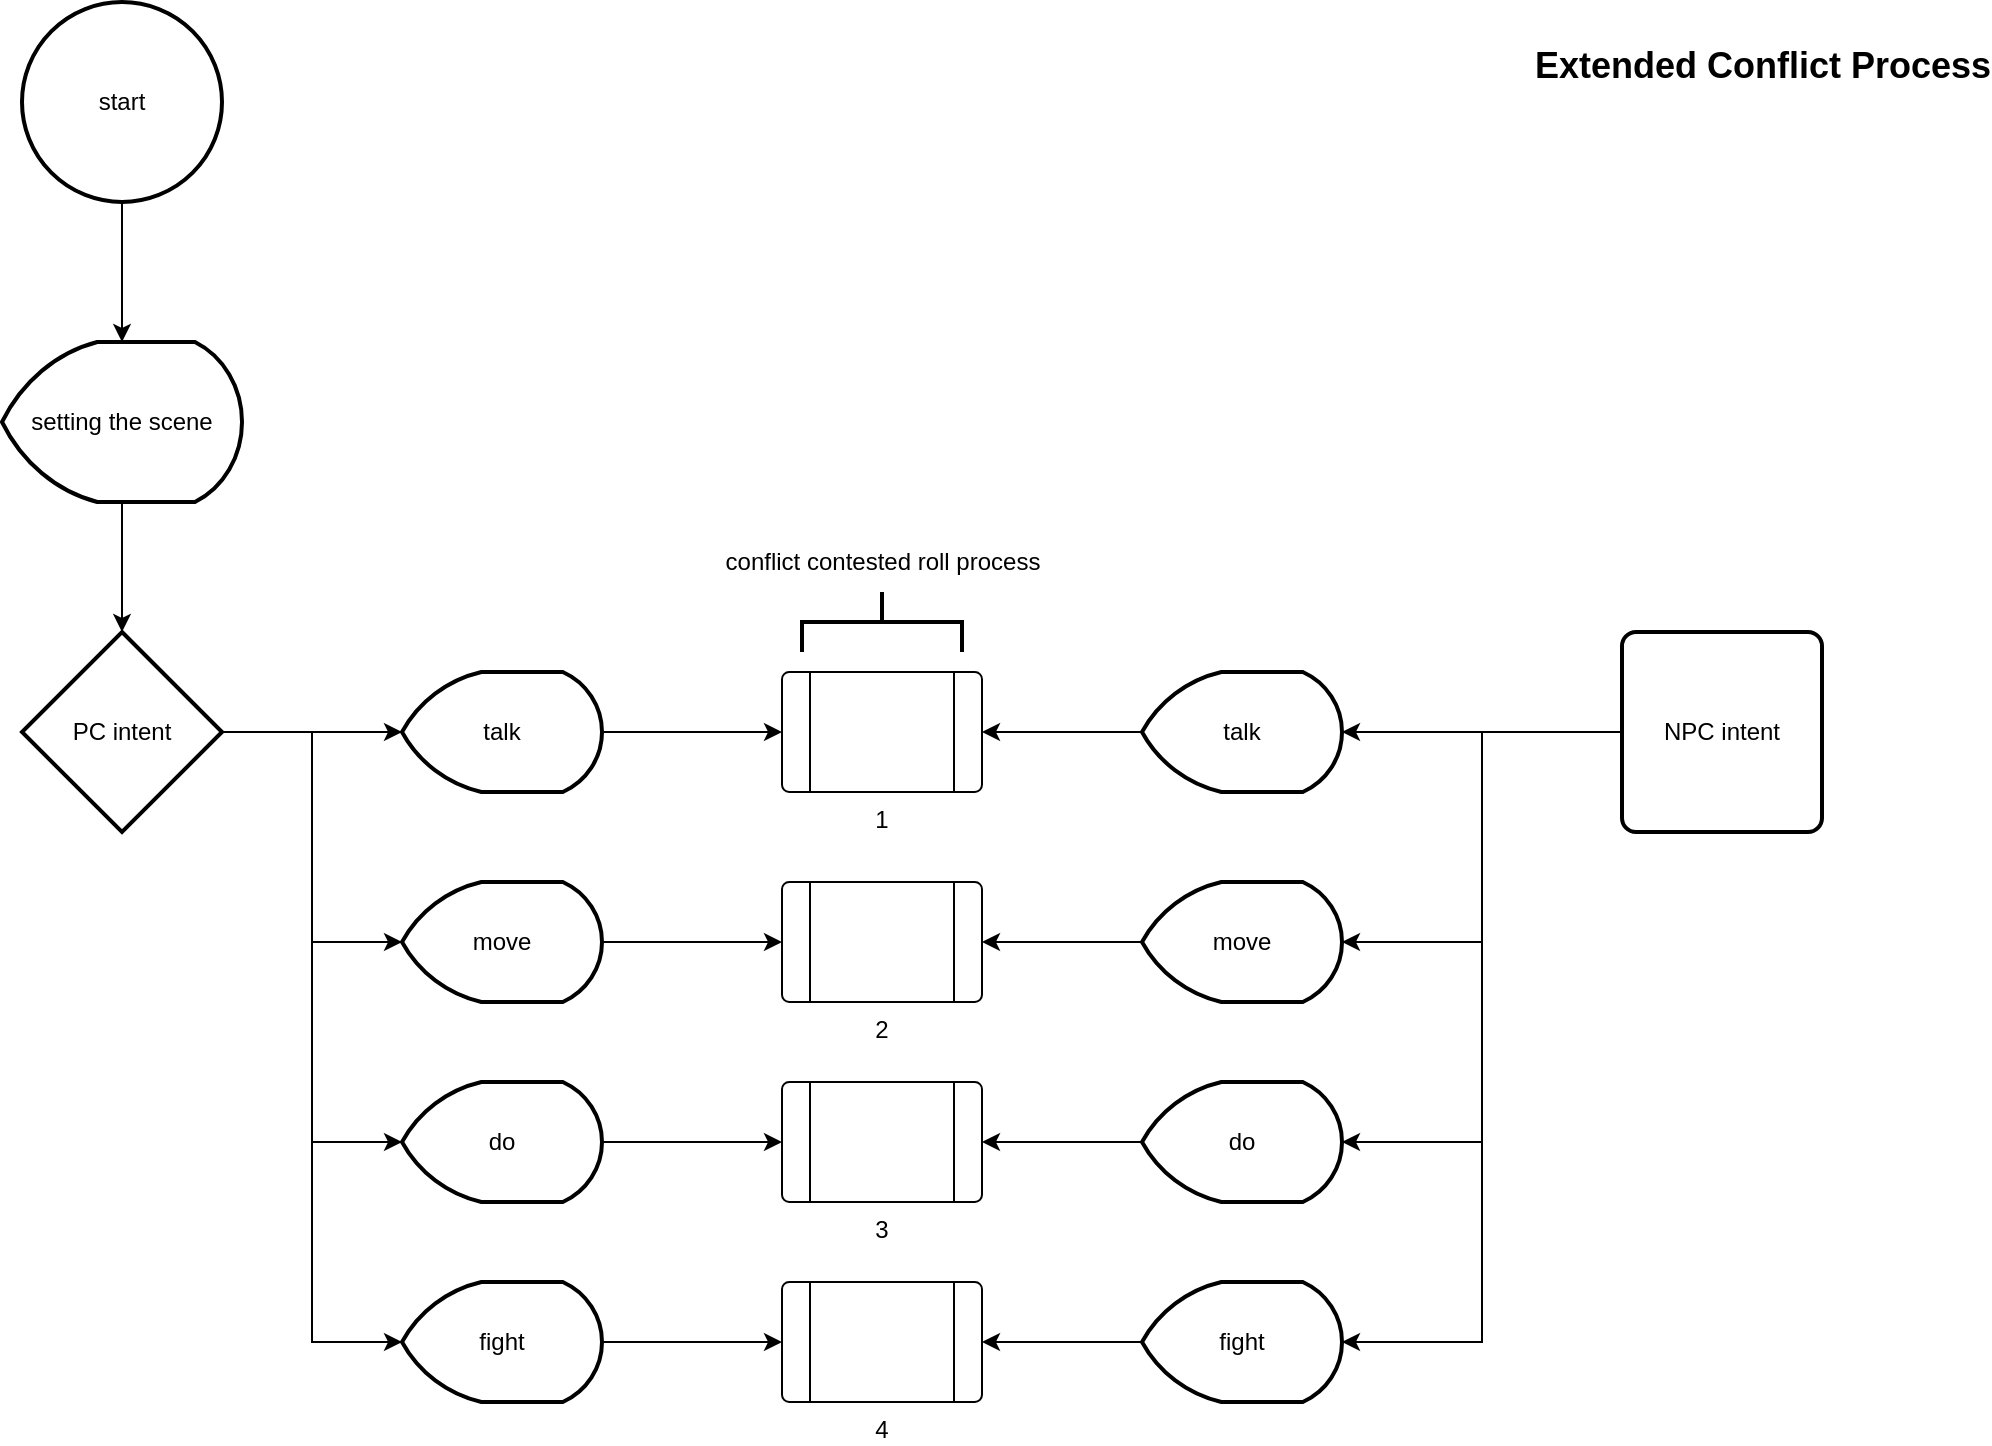 <mxfile version="13.7.9" type="device"><diagram name="Page-1" id="74e2e168-ea6b-b213-b513-2b3c1d86103e"><mxGraphModel dx="2398" dy="759" grid="1" gridSize="10" guides="1" tooltips="1" connect="1" arrows="1" fold="1" page="1" pageScale="1" pageWidth="1100" pageHeight="850" background="#ffffff" math="0" shadow="0"><root><mxCell id="0"/><mxCell id="1" parent="0"/><mxCell id="gvWh40-xpIGaYrcCHzja-4" value="" style="edgeStyle=orthogonalEdgeStyle;rounded=0;orthogonalLoop=1;jettySize=auto;html=1;" edge="1" parent="1" source="TBrfaf9ddiv9q6iaesw9-4" target="gvWh40-xpIGaYrcCHzja-2"><mxGeometry relative="1" as="geometry"/></mxCell><mxCell id="TBrfaf9ddiv9q6iaesw9-4" value="start" style="strokeWidth=2;html=1;shape=mxgraph.flowchart.start_2;whiteSpace=wrap;" parent="1" vertex="1"><mxGeometry x="10" y="10" width="100" height="100" as="geometry"/></mxCell><mxCell id="gvWh40-xpIGaYrcCHzja-1" value="&lt;font style=&quot;font-size: 18px&quot;&gt;Extended Conflict Process&lt;/font&gt;" style="text;strokeColor=none;fillColor=none;html=1;fontSize=24;fontStyle=1;verticalAlign=middle;align=center;" vertex="1" parent="1"><mxGeometry x="830" y="20" width="100" height="40" as="geometry"/></mxCell><mxCell id="gvWh40-xpIGaYrcCHzja-6" style="edgeStyle=orthogonalEdgeStyle;rounded=0;orthogonalLoop=1;jettySize=auto;html=1;entryX=0.5;entryY=0;entryDx=0;entryDy=0;entryPerimeter=0;" edge="1" parent="1" source="gvWh40-xpIGaYrcCHzja-2" target="gvWh40-xpIGaYrcCHzja-5"><mxGeometry relative="1" as="geometry"/></mxCell><mxCell id="gvWh40-xpIGaYrcCHzja-2" value="setting the scene" style="strokeWidth=2;html=1;shape=mxgraph.flowchart.display;whiteSpace=wrap;" vertex="1" parent="1"><mxGeometry y="180" width="120" height="80" as="geometry"/></mxCell><mxCell id="gvWh40-xpIGaYrcCHzja-14" value="" style="edgeStyle=orthogonalEdgeStyle;rounded=0;orthogonalLoop=1;jettySize=auto;html=1;" edge="1" parent="1" source="gvWh40-xpIGaYrcCHzja-5" target="gvWh40-xpIGaYrcCHzja-8"><mxGeometry relative="1" as="geometry"/></mxCell><mxCell id="gvWh40-xpIGaYrcCHzja-21" style="edgeStyle=orthogonalEdgeStyle;rounded=0;orthogonalLoop=1;jettySize=auto;html=1;entryX=0;entryY=0.5;entryDx=0;entryDy=0;entryPerimeter=0;" edge="1" parent="1" source="gvWh40-xpIGaYrcCHzja-5" target="gvWh40-xpIGaYrcCHzja-11"><mxGeometry relative="1" as="geometry"><mxPoint x="60" y="690" as="targetPoint"/></mxGeometry></mxCell><mxCell id="gvWh40-xpIGaYrcCHzja-22" style="edgeStyle=orthogonalEdgeStyle;rounded=0;orthogonalLoop=1;jettySize=auto;html=1;entryX=0;entryY=0.5;entryDx=0;entryDy=0;entryPerimeter=0;" edge="1" parent="1" source="gvWh40-xpIGaYrcCHzja-5" target="gvWh40-xpIGaYrcCHzja-12"><mxGeometry relative="1" as="geometry"/></mxCell><mxCell id="gvWh40-xpIGaYrcCHzja-23" style="edgeStyle=orthogonalEdgeStyle;rounded=0;orthogonalLoop=1;jettySize=auto;html=1;entryX=0;entryY=0.5;entryDx=0;entryDy=0;entryPerimeter=0;" edge="1" parent="1" source="gvWh40-xpIGaYrcCHzja-5" target="gvWh40-xpIGaYrcCHzja-13"><mxGeometry relative="1" as="geometry"/></mxCell><mxCell id="gvWh40-xpIGaYrcCHzja-5" value="PC intent" style="strokeWidth=2;html=1;shape=mxgraph.flowchart.decision;whiteSpace=wrap;" vertex="1" parent="1"><mxGeometry x="10" y="325" width="100" height="100" as="geometry"/></mxCell><mxCell id="gvWh40-xpIGaYrcCHzja-20" style="edgeStyle=orthogonalEdgeStyle;rounded=0;orthogonalLoop=1;jettySize=auto;html=1;entryX=1;entryY=0.5;entryDx=0;entryDy=0;entryPerimeter=0;" edge="1" parent="1" source="gvWh40-xpIGaYrcCHzja-7" target="gvWh40-xpIGaYrcCHzja-16"><mxGeometry relative="1" as="geometry"/></mxCell><mxCell id="gvWh40-xpIGaYrcCHzja-24" style="edgeStyle=orthogonalEdgeStyle;rounded=0;orthogonalLoop=1;jettySize=auto;html=1;entryX=1;entryY=0.5;entryDx=0;entryDy=0;entryPerimeter=0;" edge="1" parent="1" source="gvWh40-xpIGaYrcCHzja-7" target="gvWh40-xpIGaYrcCHzja-19"><mxGeometry relative="1" as="geometry"/></mxCell><mxCell id="gvWh40-xpIGaYrcCHzja-25" style="edgeStyle=orthogonalEdgeStyle;rounded=0;orthogonalLoop=1;jettySize=auto;html=1;entryX=1;entryY=0.5;entryDx=0;entryDy=0;entryPerimeter=0;" edge="1" parent="1" source="gvWh40-xpIGaYrcCHzja-7" target="gvWh40-xpIGaYrcCHzja-18"><mxGeometry relative="1" as="geometry"/></mxCell><mxCell id="gvWh40-xpIGaYrcCHzja-26" style="edgeStyle=orthogonalEdgeStyle;rounded=0;orthogonalLoop=1;jettySize=auto;html=1;entryX=1;entryY=0.5;entryDx=0;entryDy=0;entryPerimeter=0;" edge="1" parent="1" source="gvWh40-xpIGaYrcCHzja-7" target="gvWh40-xpIGaYrcCHzja-17"><mxGeometry relative="1" as="geometry"/></mxCell><mxCell id="gvWh40-xpIGaYrcCHzja-7" value="NPC intent" style="rounded=1;whiteSpace=wrap;html=1;absoluteArcSize=1;arcSize=14;strokeWidth=2;" vertex="1" parent="1"><mxGeometry x="810" y="325" width="100" height="100" as="geometry"/></mxCell><mxCell id="gvWh40-xpIGaYrcCHzja-42" style="edgeStyle=orthogonalEdgeStyle;rounded=0;orthogonalLoop=1;jettySize=auto;html=1;entryX=0;entryY=0.5;entryDx=0;entryDy=0;" edge="1" parent="1" source="gvWh40-xpIGaYrcCHzja-8" target="gvWh40-xpIGaYrcCHzja-31"><mxGeometry relative="1" as="geometry"/></mxCell><mxCell id="gvWh40-xpIGaYrcCHzja-8" value="talk" style="strokeWidth=2;html=1;shape=mxgraph.flowchart.display;whiteSpace=wrap;" vertex="1" parent="1"><mxGeometry x="200" y="345" width="100" height="60" as="geometry"/></mxCell><mxCell id="gvWh40-xpIGaYrcCHzja-46" value="" style="edgeStyle=orthogonalEdgeStyle;rounded=0;orthogonalLoop=1;jettySize=auto;html=1;" edge="1" parent="1" source="gvWh40-xpIGaYrcCHzja-11" target="gvWh40-xpIGaYrcCHzja-32"><mxGeometry relative="1" as="geometry"/></mxCell><mxCell id="gvWh40-xpIGaYrcCHzja-11" value="move" style="strokeWidth=2;html=1;shape=mxgraph.flowchart.display;whiteSpace=wrap;" vertex="1" parent="1"><mxGeometry x="200" y="450" width="100" height="60" as="geometry"/></mxCell><mxCell id="gvWh40-xpIGaYrcCHzja-49" value="" style="edgeStyle=orthogonalEdgeStyle;rounded=0;orthogonalLoop=1;jettySize=auto;html=1;" edge="1" parent="1" source="gvWh40-xpIGaYrcCHzja-12" target="gvWh40-xpIGaYrcCHzja-33"><mxGeometry relative="1" as="geometry"/></mxCell><mxCell id="gvWh40-xpIGaYrcCHzja-12" value="do" style="strokeWidth=2;html=1;shape=mxgraph.flowchart.display;whiteSpace=wrap;" vertex="1" parent="1"><mxGeometry x="200" y="550" width="100" height="60" as="geometry"/></mxCell><mxCell id="gvWh40-xpIGaYrcCHzja-51" value="" style="edgeStyle=orthogonalEdgeStyle;rounded=0;orthogonalLoop=1;jettySize=auto;html=1;" edge="1" parent="1" source="gvWh40-xpIGaYrcCHzja-13" target="gvWh40-xpIGaYrcCHzja-34"><mxGeometry relative="1" as="geometry"/></mxCell><mxCell id="gvWh40-xpIGaYrcCHzja-13" value="fight" style="strokeWidth=2;html=1;shape=mxgraph.flowchart.display;whiteSpace=wrap;" vertex="1" parent="1"><mxGeometry x="200" y="650" width="100" height="60" as="geometry"/></mxCell><mxCell id="gvWh40-xpIGaYrcCHzja-44" style="edgeStyle=orthogonalEdgeStyle;rounded=0;orthogonalLoop=1;jettySize=auto;html=1;entryX=1;entryY=0.5;entryDx=0;entryDy=0;" edge="1" parent="1" source="gvWh40-xpIGaYrcCHzja-16" target="gvWh40-xpIGaYrcCHzja-31"><mxGeometry relative="1" as="geometry"/></mxCell><mxCell id="gvWh40-xpIGaYrcCHzja-16" value="talk" style="strokeWidth=2;html=1;shape=mxgraph.flowchart.display;whiteSpace=wrap;" vertex="1" parent="1"><mxGeometry x="570" y="345" width="100" height="60" as="geometry"/></mxCell><mxCell id="gvWh40-xpIGaYrcCHzja-47" value="" style="edgeStyle=orthogonalEdgeStyle;rounded=0;orthogonalLoop=1;jettySize=auto;html=1;" edge="1" parent="1" source="gvWh40-xpIGaYrcCHzja-17" target="gvWh40-xpIGaYrcCHzja-32"><mxGeometry relative="1" as="geometry"/></mxCell><mxCell id="gvWh40-xpIGaYrcCHzja-17" value="move" style="strokeWidth=2;html=1;shape=mxgraph.flowchart.display;whiteSpace=wrap;" vertex="1" parent="1"><mxGeometry x="570" y="450" width="100" height="60" as="geometry"/></mxCell><mxCell id="gvWh40-xpIGaYrcCHzja-50" value="" style="edgeStyle=orthogonalEdgeStyle;rounded=0;orthogonalLoop=1;jettySize=auto;html=1;" edge="1" parent="1" source="gvWh40-xpIGaYrcCHzja-18" target="gvWh40-xpIGaYrcCHzja-33"><mxGeometry relative="1" as="geometry"/></mxCell><mxCell id="gvWh40-xpIGaYrcCHzja-18" value="do" style="strokeWidth=2;html=1;shape=mxgraph.flowchart.display;whiteSpace=wrap;" vertex="1" parent="1"><mxGeometry x="570" y="550" width="100" height="60" as="geometry"/></mxCell><mxCell id="gvWh40-xpIGaYrcCHzja-52" value="" style="edgeStyle=orthogonalEdgeStyle;rounded=0;orthogonalLoop=1;jettySize=auto;html=1;" edge="1" parent="1" source="gvWh40-xpIGaYrcCHzja-19" target="gvWh40-xpIGaYrcCHzja-34"><mxGeometry relative="1" as="geometry"/></mxCell><mxCell id="gvWh40-xpIGaYrcCHzja-19" value="fight" style="strokeWidth=2;html=1;shape=mxgraph.flowchart.display;whiteSpace=wrap;" vertex="1" parent="1"><mxGeometry x="570" y="650" width="100" height="60" as="geometry"/></mxCell><mxCell id="gvWh40-xpIGaYrcCHzja-31" value="1" style="verticalLabelPosition=bottom;verticalAlign=top;html=1;shape=process;whiteSpace=wrap;rounded=1;size=0.14;arcSize=6;" vertex="1" parent="1"><mxGeometry x="390" y="345" width="100" height="60" as="geometry"/></mxCell><mxCell id="gvWh40-xpIGaYrcCHzja-32" value="2" style="verticalLabelPosition=bottom;verticalAlign=top;html=1;shape=process;whiteSpace=wrap;rounded=1;size=0.14;arcSize=6;" vertex="1" parent="1"><mxGeometry x="390" y="450" width="100" height="60" as="geometry"/></mxCell><mxCell id="gvWh40-xpIGaYrcCHzja-33" value="3" style="verticalLabelPosition=bottom;verticalAlign=top;html=1;shape=process;whiteSpace=wrap;rounded=1;size=0.14;arcSize=6;" vertex="1" parent="1"><mxGeometry x="390" y="550" width="100" height="60" as="geometry"/></mxCell><mxCell id="gvWh40-xpIGaYrcCHzja-34" value="4" style="verticalLabelPosition=bottom;verticalAlign=top;html=1;shape=process;whiteSpace=wrap;rounded=1;size=0.14;arcSize=6;" vertex="1" parent="1"><mxGeometry x="390" y="650" width="100" height="60" as="geometry"/></mxCell><mxCell id="gvWh40-xpIGaYrcCHzja-36" value="conflict contested roll process" style="strokeWidth=2;html=1;shape=mxgraph.flowchart.annotation_2;align=center;labelPosition=left;pointerEvents=1;rotation=90;verticalLabelPosition=middle;verticalAlign=middle;horizontal=0;" vertex="1" parent="1"><mxGeometry x="425" y="280" width="30" height="80" as="geometry"/></mxCell></root></mxGraphModel></diagram></mxfile>